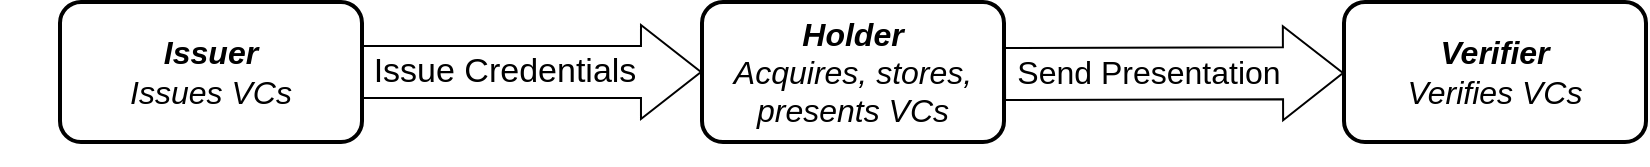 <mxfile version="26.2.15">
  <diagram name="Page-1" id="ZRe_wIOORr0k_d4isBBX">
    <mxGraphModel dx="2329" dy="1862" grid="1" gridSize="10" guides="1" tooltips="1" connect="1" arrows="1" fold="1" page="1" pageScale="1" pageWidth="1169" pageHeight="827" math="0" shadow="0">
      <root>
        <mxCell id="0" />
        <mxCell id="1" parent="0" />
        <mxCell id="I-3xDNqU13IutiKupr62-10" style="edgeStyle=none;curved=1;rounded=0;orthogonalLoop=1;jettySize=auto;html=1;exitX=0;exitY=0.5;exitDx=0;exitDy=0;fontSize=12;startSize=8;endSize=8;" parent="1" edge="1">
          <mxGeometry relative="1" as="geometry">
            <mxPoint x="-1060" y="-519" as="sourcePoint" />
            <mxPoint x="-1060" y="-519" as="targetPoint" />
          </mxGeometry>
        </mxCell>
        <mxCell id="CqYlGcgU1QHX9f7NfkNa-4" value="&lt;div&gt;&lt;font style=&quot;font-size: 16px;&quot;&gt;&lt;i&gt;&lt;b&gt;Holder&lt;/b&gt;&lt;/i&gt;&lt;/font&gt;&lt;/div&gt;&lt;div&gt;&lt;font style=&quot;font-size: 16px;&quot;&gt;&lt;i&gt;Acquires, stores, presents VCs&lt;/i&gt;&lt;/font&gt;&lt;/div&gt;" style="rounded=1;whiteSpace=wrap;html=1;fillColor=none;strokeWidth=2;" parent="1" vertex="1">
          <mxGeometry x="-719" y="-590" width="151" height="70" as="geometry" />
        </mxCell>
        <mxCell id="CqYlGcgU1QHX9f7NfkNa-5" value="&lt;div&gt;&lt;span style=&quot;font-size: 16px;&quot;&gt;&lt;b&gt;&lt;i&gt;Verifier&lt;/i&gt;&lt;/b&gt;&lt;/span&gt;&lt;/div&gt;&lt;div&gt;&lt;font style=&quot;font-size: 16px;&quot;&gt;&lt;i&gt;Verifies VCs&lt;/i&gt;&lt;/font&gt;&lt;/div&gt;" style="rounded=1;whiteSpace=wrap;html=1;fillColor=none;strokeWidth=2;" parent="1" vertex="1">
          <mxGeometry x="-398" y="-590" width="151" height="70" as="geometry" />
        </mxCell>
        <mxCell id="CqYlGcgU1QHX9f7NfkNa-6" value="&lt;div&gt;&lt;span style=&quot;font-size: 16px;&quot;&gt;&lt;b&gt;&lt;i&gt;Issuer&lt;/i&gt;&lt;/b&gt;&lt;/span&gt;&lt;/div&gt;&lt;div&gt;&lt;font style=&quot;font-size: 16px;&quot;&gt;&lt;i&gt;Issues VCs&lt;/i&gt;&lt;/font&gt;&lt;/div&gt;" style="rounded=1;whiteSpace=wrap;html=1;fillColor=none;strokeWidth=2;" parent="1" vertex="1">
          <mxGeometry x="-1040" y="-590" width="151" height="70" as="geometry" />
        </mxCell>
        <mxCell id="CqYlGcgU1QHX9f7NfkNa-11" value="" style="shape=flexArrow;endArrow=classic;html=1;rounded=0;fontSize=12;startSize=8;endSize=9.67;curved=1;width=26;entryX=0;entryY=0.5;entryDx=0;entryDy=0;exitX=1;exitY=0.5;exitDx=0;exitDy=0;" parent="1" source="CqYlGcgU1QHX9f7NfkNa-6" target="CqYlGcgU1QHX9f7NfkNa-4" edge="1">
          <mxGeometry width="50" height="50" relative="1" as="geometry">
            <mxPoint x="-866" y="-550.5" as="sourcePoint" />
            <mxPoint x="-727" y="-550" as="targetPoint" />
          </mxGeometry>
        </mxCell>
        <mxCell id="oT-2gYkduoHVvo-qYq7K-6" value="&lt;font style=&quot;font-size: 17px;&quot;&gt;Issue Credentials&lt;/font&gt;" style="edgeLabel;html=1;align=center;verticalAlign=middle;resizable=0;points=[];fontSize=12;labelBackgroundColor=none;" vertex="1" connectable="0" parent="CqYlGcgU1QHX9f7NfkNa-11">
          <mxGeometry x="-0.094" y="-1" relative="1" as="geometry">
            <mxPoint x="-6" y="-1" as="offset" />
          </mxGeometry>
        </mxCell>
        <mxCell id="CqYlGcgU1QHX9f7NfkNa-13" value="" style="shape=flexArrow;endArrow=classic;html=1;rounded=0;fontSize=12;startSize=8;endSize=9.67;curved=1;width=26;entryX=0;entryY=0.5;entryDx=0;entryDy=0;" parent="1" edge="1">
          <mxGeometry width="50" height="50" relative="1" as="geometry">
            <mxPoint x="-568" y="-554" as="sourcePoint" />
            <mxPoint x="-398" y="-554.5" as="targetPoint" />
          </mxGeometry>
        </mxCell>
        <mxCell id="oT-2gYkduoHVvo-qYq7K-5" value="Send Presentation" style="edgeLabel;html=1;align=center;verticalAlign=middle;resizable=0;points=[];fontSize=16;labelBackgroundColor=none;" vertex="1" connectable="0" parent="CqYlGcgU1QHX9f7NfkNa-13">
          <mxGeometry x="-0.118" y="-1" relative="1" as="geometry">
            <mxPoint x="-3" y="-2" as="offset" />
          </mxGeometry>
        </mxCell>
      </root>
    </mxGraphModel>
  </diagram>
</mxfile>
